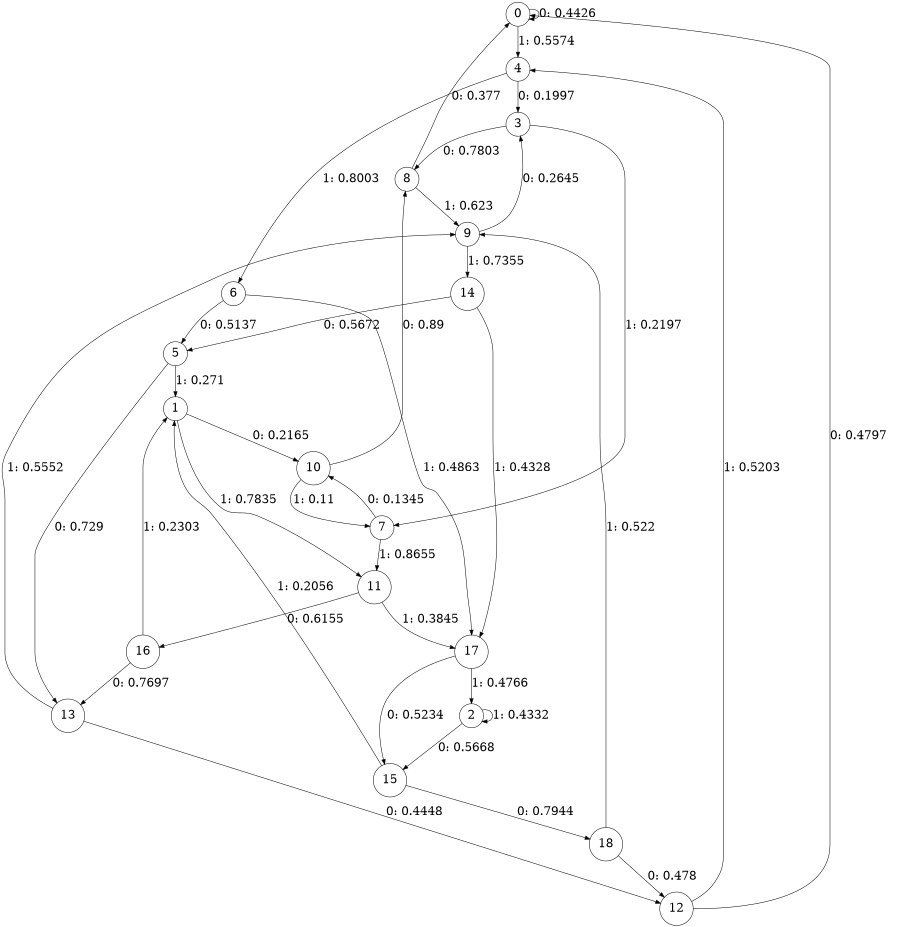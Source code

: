 digraph "ch20randomL6" {
size = "6,8.5";
ratio = "fill";
node [shape = circle];
node [fontsize = 24];
edge [fontsize = 24];
0 -> 0 [label = "0: 0.4426   "];
0 -> 4 [label = "1: 0.5574   "];
1 -> 10 [label = "0: 0.2165   "];
1 -> 11 [label = "1: 0.7835   "];
2 -> 15 [label = "0: 0.5668   "];
2 -> 2 [label = "1: 0.4332   "];
3 -> 8 [label = "0: 0.7803   "];
3 -> 7 [label = "1: 0.2197   "];
4 -> 3 [label = "0: 0.1997   "];
4 -> 6 [label = "1: 0.8003   "];
5 -> 13 [label = "0: 0.729    "];
5 -> 1 [label = "1: 0.271    "];
6 -> 5 [label = "0: 0.5137   "];
6 -> 17 [label = "1: 0.4863   "];
7 -> 10 [label = "0: 0.1345   "];
7 -> 11 [label = "1: 0.8655   "];
8 -> 0 [label = "0: 0.377    "];
8 -> 9 [label = "1: 0.623    "];
9 -> 3 [label = "0: 0.2645   "];
9 -> 14 [label = "1: 0.7355   "];
10 -> 8 [label = "0: 0.89     "];
10 -> 7 [label = "1: 0.11     "];
11 -> 16 [label = "0: 0.6155   "];
11 -> 17 [label = "1: 0.3845   "];
12 -> 0 [label = "0: 0.4797   "];
12 -> 4 [label = "1: 0.5203   "];
13 -> 12 [label = "0: 0.4448   "];
13 -> 9 [label = "1: 0.5552   "];
14 -> 5 [label = "0: 0.5672   "];
14 -> 17 [label = "1: 0.4328   "];
15 -> 18 [label = "0: 0.7944   "];
15 -> 1 [label = "1: 0.2056   "];
16 -> 13 [label = "0: 0.7697   "];
16 -> 1 [label = "1: 0.2303   "];
17 -> 15 [label = "0: 0.5234   "];
17 -> 2 [label = "1: 0.4766   "];
18 -> 12 [label = "0: 0.478    "];
18 -> 9 [label = "1: 0.522    "];
}